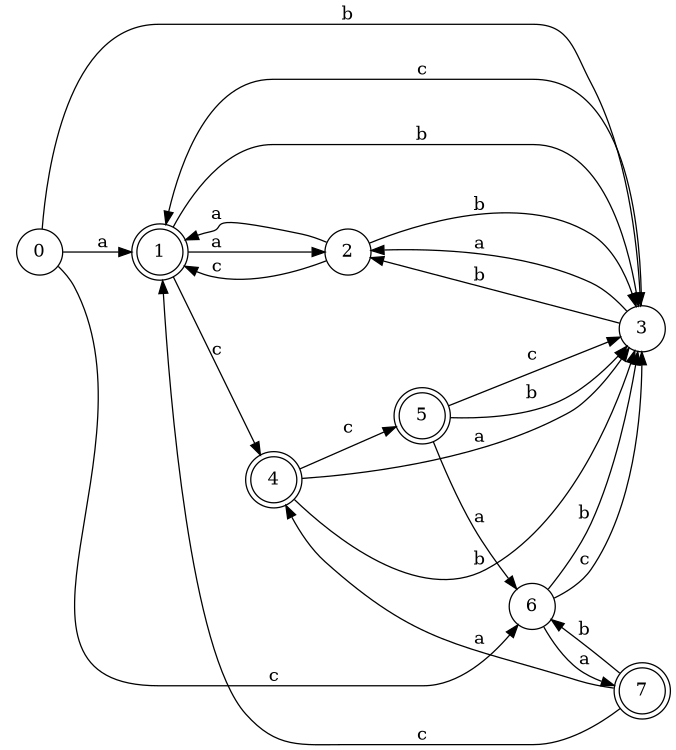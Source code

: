 digraph n7_2 {
__start0 [label="" shape="none"];

rankdir=LR;
size="8,5";

s0 [style="filled", color="black", fillcolor="white" shape="circle", label="0"];
s1 [style="rounded,filled", color="black", fillcolor="white" shape="doublecircle", label="1"];
s2 [style="filled", color="black", fillcolor="white" shape="circle", label="2"];
s3 [style="filled", color="black", fillcolor="white" shape="circle", label="3"];
s4 [style="rounded,filled", color="black", fillcolor="white" shape="doublecircle", label="4"];
s5 [style="rounded,filled", color="black", fillcolor="white" shape="doublecircle", label="5"];
s6 [style="filled", color="black", fillcolor="white" shape="circle", label="6"];
s7 [style="rounded,filled", color="black", fillcolor="white" shape="doublecircle", label="7"];
s0 -> s1 [label="a"];
s0 -> s3 [label="b"];
s0 -> s6 [label="c"];
s1 -> s2 [label="a"];
s1 -> s3 [label="b"];
s1 -> s4 [label="c"];
s2 -> s1 [label="a"];
s2 -> s3 [label="b"];
s2 -> s1 [label="c"];
s3 -> s2 [label="a"];
s3 -> s2 [label="b"];
s3 -> s1 [label="c"];
s4 -> s3 [label="a"];
s4 -> s3 [label="b"];
s4 -> s5 [label="c"];
s5 -> s6 [label="a"];
s5 -> s3 [label="b"];
s5 -> s3 [label="c"];
s6 -> s7 [label="a"];
s6 -> s3 [label="b"];
s6 -> s3 [label="c"];
s7 -> s4 [label="a"];
s7 -> s6 [label="b"];
s7 -> s1 [label="c"];

}